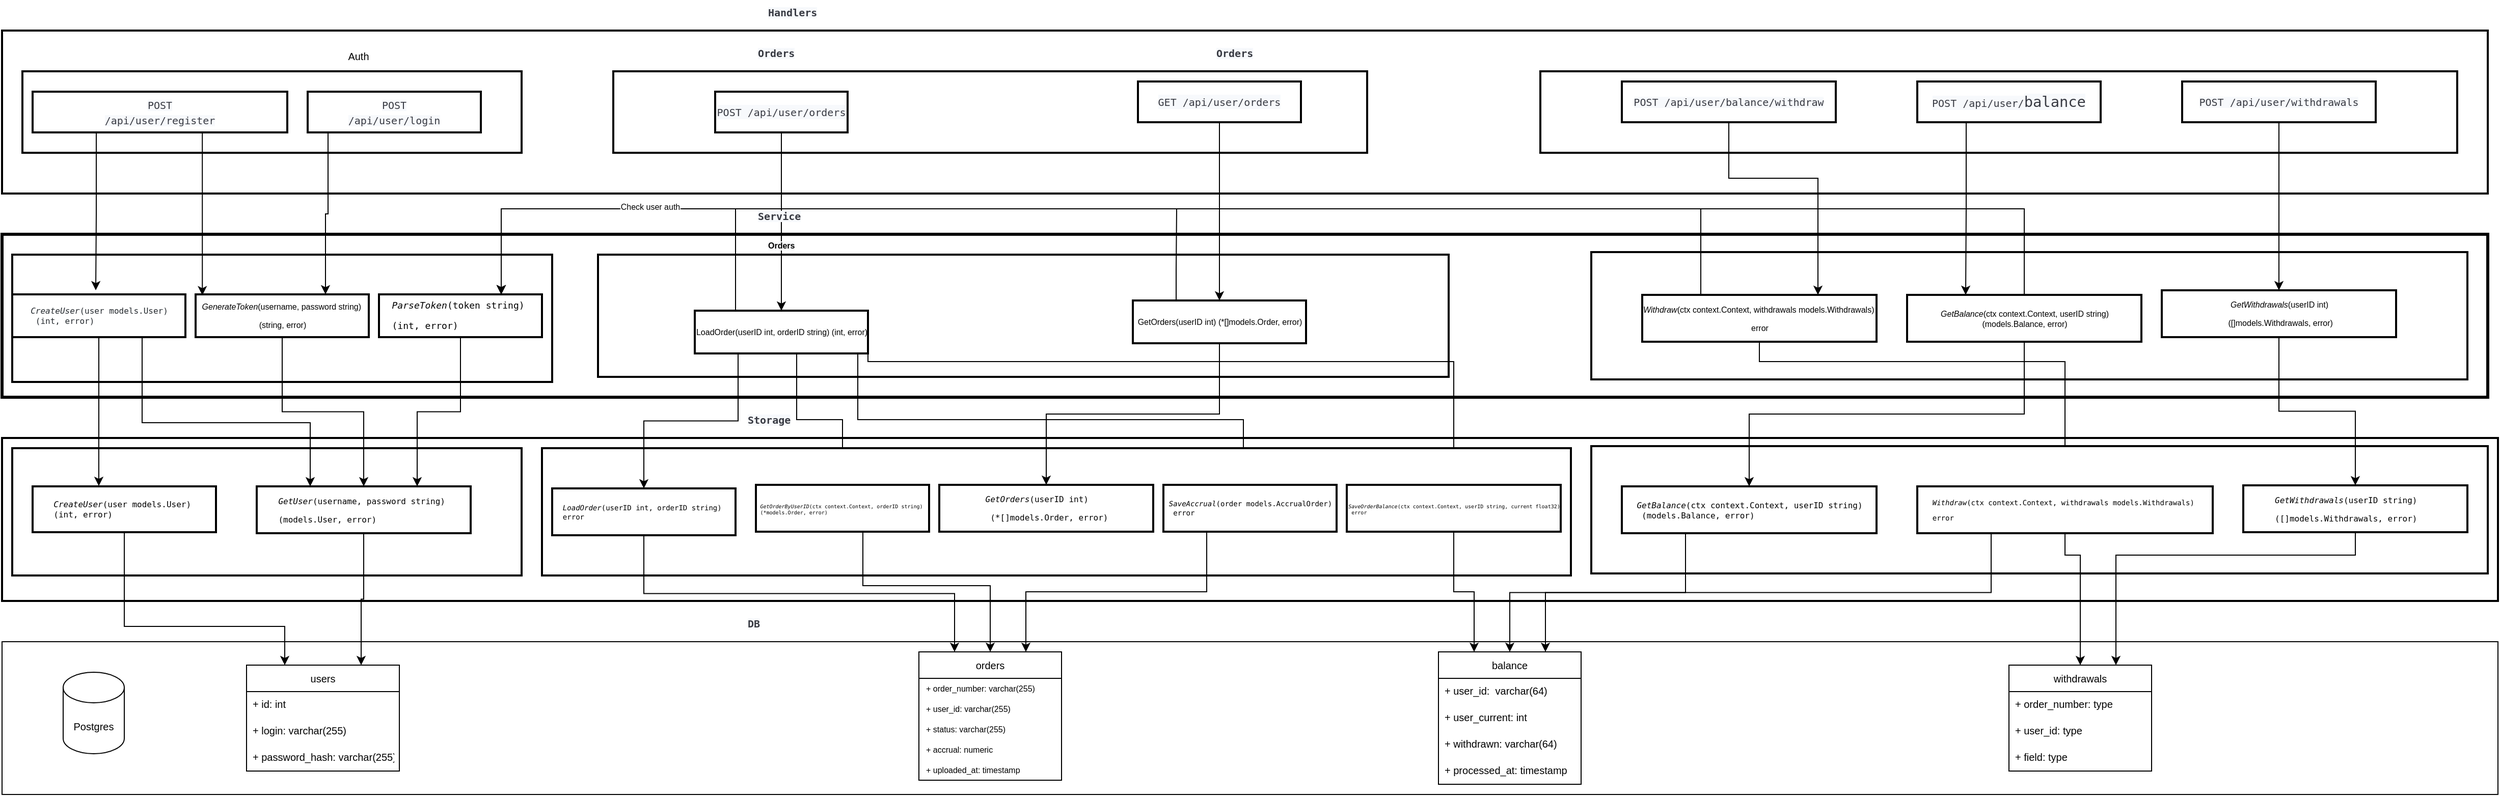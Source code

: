 <mxfile version="20.6.0" type="github">
  <diagram name="Page-1" id="13e1069c-82ec-6db2-03f1-153e76fe0fe0">
    <mxGraphModel dx="2036" dy="1380" grid="1" gridSize="10" guides="1" tooltips="1" connect="1" arrows="1" fold="1" page="1" pageScale="1" pageWidth="1100" pageHeight="850" background="none" math="0" shadow="0">
      <root>
        <mxCell id="0" />
        <mxCell id="1" parent="0" />
        <mxCell id="g6Ocv6iZZMRtAQvDN1AL-19" value="" style="rounded=0;whiteSpace=wrap;html=1;fontSize=10;strokeWidth=3;" vertex="1" parent="1">
          <mxGeometry x="40" y="265" width="2440" height="160" as="geometry" />
        </mxCell>
        <mxCell id="g6Ocv6iZZMRtAQvDN1AL-81" value="" style="rounded=0;whiteSpace=wrap;html=1;fontSize=10;strokeWidth=2;" vertex="1" parent="1">
          <mxGeometry x="1600" y="282.5" width="860" height="125" as="geometry" />
        </mxCell>
        <mxCell id="g6Ocv6iZZMRtAQvDN1AL-79" value="" style="html=1;strokeWidth=2;fontSize=8;" vertex="1" parent="1">
          <mxGeometry x="50" y="285" width="530" height="125" as="geometry" />
        </mxCell>
        <mxCell id="g6Ocv6iZZMRtAQvDN1AL-57" value="" style="html=1;strokeWidth=2;fontSize=8;" vertex="1" parent="1">
          <mxGeometry x="625" y="285" width="835" height="120" as="geometry" />
        </mxCell>
        <mxCell id="g6Ocv6iZZMRtAQvDN1AL-17" value="" style="rounded=0;whiteSpace=wrap;html=1;fontSize=10;strokeWidth=2;" vertex="1" parent="1">
          <mxGeometry x="40" y="65" width="2440" height="160" as="geometry" />
        </mxCell>
        <mxCell id="g6Ocv6iZZMRtAQvDN1AL-6" value="" style="rounded=0;whiteSpace=wrap;html=1;fontSize=10;strokeWidth=2;" vertex="1" parent="1">
          <mxGeometry x="640" y="105" width="740" height="80" as="geometry" />
        </mxCell>
        <mxCell id="g6Ocv6iZZMRtAQvDN1AL-4" value="" style="rounded=0;whiteSpace=wrap;html=1;fontSize=10;strokeWidth=2;" vertex="1" parent="1">
          <mxGeometry x="60" y="105" width="490" height="80" as="geometry" />
        </mxCell>
        <mxCell id="g6Ocv6iZZMRtAQvDN1AL-72" style="edgeStyle=orthogonalEdgeStyle;rounded=0;orthogonalLoop=1;jettySize=auto;html=1;exitX=0.25;exitY=1;exitDx=0;exitDy=0;fontFamily=Helvetica;fontSize=9;fontColor=#000000;" edge="1" parent="1" source="g6Ocv6iZZMRtAQvDN1AL-1">
          <mxGeometry relative="1" as="geometry">
            <mxPoint x="132" y="320" as="targetPoint" />
            <Array as="points">
              <mxPoint x="132" y="245" />
              <mxPoint x="132" y="324" />
            </Array>
          </mxGeometry>
        </mxCell>
        <mxCell id="g6Ocv6iZZMRtAQvDN1AL-96" style="edgeStyle=orthogonalEdgeStyle;rounded=0;orthogonalLoop=1;jettySize=auto;html=1;exitX=0.75;exitY=1;exitDx=0;exitDy=0;entryX=0.039;entryY=0.022;entryDx=0;entryDy=0;fontFamily=Helvetica;fontSize=8;fontColor=#000000;entryPerimeter=0;" edge="1" parent="1" source="g6Ocv6iZZMRtAQvDN1AL-1" target="g6Ocv6iZZMRtAQvDN1AL-66">
          <mxGeometry relative="1" as="geometry">
            <Array as="points">
              <mxPoint x="237" y="165" />
            </Array>
          </mxGeometry>
        </mxCell>
        <mxCell id="g6Ocv6iZZMRtAQvDN1AL-1" value="&lt;span style=&quot;caret-color: rgb(56, 58, 66); color: rgb(56, 58, 66); font-family: Menlo, &amp;quot;Ubuntu Mono&amp;quot;, consolas, source-code-pro, monospace; background-color: rgb(247, 249, 252); font-size: 10px;&quot;&gt;POST &lt;br&gt;/api/user/register&lt;/span&gt;" style="rounded=0;whiteSpace=wrap;html=1;strokeWidth=2;" vertex="1" parent="1">
          <mxGeometry x="70" y="125" width="250" height="40" as="geometry" />
        </mxCell>
        <mxCell id="g6Ocv6iZZMRtAQvDN1AL-98" style="edgeStyle=orthogonalEdgeStyle;rounded=0;orthogonalLoop=1;jettySize=auto;html=1;exitX=0.25;exitY=1;exitDx=0;exitDy=0;entryX=0.75;entryY=0;entryDx=0;entryDy=0;fontFamily=Helvetica;fontSize=8;fontColor=#000000;" edge="1" parent="1" source="g6Ocv6iZZMRtAQvDN1AL-2" target="g6Ocv6iZZMRtAQvDN1AL-66">
          <mxGeometry relative="1" as="geometry">
            <Array as="points">
              <mxPoint x="360" y="165" />
              <mxPoint x="360" y="245" />
              <mxPoint x="358" y="245" />
            </Array>
          </mxGeometry>
        </mxCell>
        <mxCell id="g6Ocv6iZZMRtAQvDN1AL-2" value="&lt;span style=&quot;caret-color: rgb(56, 58, 66); color: rgb(56, 58, 66); font-family: Menlo, &amp;quot;Ubuntu Mono&amp;quot;, consolas, source-code-pro, monospace; background-color: rgb(247, 249, 252); font-size: 10px;&quot;&gt;POST &lt;br&gt;/api/user/login&lt;/span&gt;" style="rounded=0;whiteSpace=wrap;html=1;strokeWidth=2;" vertex="1" parent="1">
          <mxGeometry x="340" y="125" width="170" height="40" as="geometry" />
        </mxCell>
        <mxCell id="g6Ocv6iZZMRtAQvDN1AL-62" style="edgeStyle=orthogonalEdgeStyle;rounded=0;orthogonalLoop=1;jettySize=auto;html=1;exitX=0.5;exitY=1;exitDx=0;exitDy=0;entryX=0.5;entryY=0;entryDx=0;entryDy=0;fontSize=8;" edge="1" parent="1" source="g6Ocv6iZZMRtAQvDN1AL-3" target="g6Ocv6iZZMRtAQvDN1AL-60">
          <mxGeometry relative="1" as="geometry" />
        </mxCell>
        <mxCell id="g6Ocv6iZZMRtAQvDN1AL-3" value="&lt;span style=&quot;caret-color: rgb(56, 58, 66); color: rgb(56, 58, 66); font-family: Menlo, &amp;quot;Ubuntu Mono&amp;quot;, consolas, source-code-pro, monospace; background-color: rgb(247, 249, 252);&quot;&gt;&lt;font style=&quot;font-size: 10px;&quot;&gt;POST /api/user/orders&lt;/font&gt;&lt;/span&gt;" style="rounded=0;whiteSpace=wrap;html=1;strokeWidth=2;" vertex="1" parent="1">
          <mxGeometry x="740" y="125" width="130" height="40" as="geometry" />
        </mxCell>
        <mxCell id="g6Ocv6iZZMRtAQvDN1AL-5" value="Auth" style="text;html=1;strokeColor=none;fillColor=none;align=center;verticalAlign=middle;whiteSpace=wrap;rounded=0;fontSize=10;" vertex="1" parent="1">
          <mxGeometry x="360" y="75" width="60" height="30" as="geometry" />
        </mxCell>
        <mxCell id="g6Ocv6iZZMRtAQvDN1AL-63" style="edgeStyle=orthogonalEdgeStyle;rounded=0;orthogonalLoop=1;jettySize=auto;html=1;exitX=0.5;exitY=1;exitDx=0;exitDy=0;fontSize=8;" edge="1" parent="1" source="g6Ocv6iZZMRtAQvDN1AL-7" target="g6Ocv6iZZMRtAQvDN1AL-61">
          <mxGeometry relative="1" as="geometry" />
        </mxCell>
        <mxCell id="g6Ocv6iZZMRtAQvDN1AL-7" value="&lt;span style=&quot;caret-color: rgb(56, 58, 66); color: rgb(56, 58, 66); font-family: Menlo, &amp;quot;Ubuntu Mono&amp;quot;, consolas, source-code-pro, monospace; background-color: rgb(247, 249, 252);&quot;&gt;&lt;font style=&quot;font-size: 10px;&quot;&gt;GET /api/user/orders&lt;/font&gt;&lt;/span&gt;" style="rounded=0;whiteSpace=wrap;html=1;strokeWidth=2;" vertex="1" parent="1">
          <mxGeometry x="1155" y="115" width="160" height="40" as="geometry" />
        </mxCell>
        <mxCell id="g6Ocv6iZZMRtAQvDN1AL-10" value="" style="rounded=0;whiteSpace=wrap;html=1;fontSize=10;strokeWidth=2;" vertex="1" parent="1">
          <mxGeometry x="1550" y="105" width="900" height="80" as="geometry" />
        </mxCell>
        <mxCell id="g6Ocv6iZZMRtAQvDN1AL-162" style="edgeStyle=orthogonalEdgeStyle;rounded=0;orthogonalLoop=1;jettySize=auto;html=1;exitX=0.25;exitY=1;exitDx=0;exitDy=0;entryX=0.25;entryY=0;entryDx=0;entryDy=0;fontFamily=Helvetica;fontSize=7;fontColor=#000000;" edge="1" parent="1" source="g6Ocv6iZZMRtAQvDN1AL-11" target="g6Ocv6iZZMRtAQvDN1AL-90">
          <mxGeometry relative="1" as="geometry">
            <Array as="points">
              <mxPoint x="1968" y="155" />
              <mxPoint x="1968" y="240" />
            </Array>
          </mxGeometry>
        </mxCell>
        <mxCell id="g6Ocv6iZZMRtAQvDN1AL-11" value="&lt;span style=&quot;caret-color: rgb(56, 58, 66); color: rgb(56, 58, 66); font-family: Menlo, &amp;quot;Ubuntu Mono&amp;quot;, consolas, source-code-pro, monospace; background-color: rgb(247, 249, 252);&quot;&gt;&lt;font style=&quot;font-size: 10px;&quot;&gt;POST /api/user/&lt;/font&gt;&lt;/span&gt;&lt;span style=&quot;caret-color: rgb(56, 58, 66); color: rgb(56, 58, 66); font-family: Menlo, &amp;quot;Ubuntu Mono&amp;quot;, consolas, source-code-pro, monospace; font-size: 14.4px; background-color: rgb(247, 249, 252);&quot;&gt;balance&lt;/span&gt;" style="rounded=0;whiteSpace=wrap;html=1;strokeWidth=2;" vertex="1" parent="1">
          <mxGeometry x="1920" y="115" width="180" height="40" as="geometry" />
        </mxCell>
        <mxCell id="g6Ocv6iZZMRtAQvDN1AL-161" style="edgeStyle=orthogonalEdgeStyle;rounded=0;orthogonalLoop=1;jettySize=auto;html=1;exitX=0.5;exitY=1;exitDx=0;exitDy=0;entryX=0.75;entryY=0;entryDx=0;entryDy=0;fontFamily=Helvetica;fontSize=7;fontColor=#000000;" edge="1" parent="1" source="g6Ocv6iZZMRtAQvDN1AL-12" target="g6Ocv6iZZMRtAQvDN1AL-82">
          <mxGeometry relative="1" as="geometry">
            <Array as="points">
              <mxPoint x="1735" y="210" />
              <mxPoint x="1822" y="210" />
            </Array>
          </mxGeometry>
        </mxCell>
        <mxCell id="g6Ocv6iZZMRtAQvDN1AL-12" value="&lt;font style=&quot;font-size: 10px;&quot;&gt;&lt;span style=&quot;caret-color: rgb(56, 58, 66); color: rgb(56, 58, 66); font-family: Menlo, &amp;quot;Ubuntu Mono&amp;quot;, consolas, source-code-pro, monospace; background-color: rgb(247, 249, 252);&quot;&gt;&lt;font style=&quot;font-size: 10px;&quot;&gt;POST /api/user/&lt;/font&gt;&lt;/span&gt;&lt;span style=&quot;caret-color: rgb(56, 58, 66); color: rgb(56, 58, 66); font-family: Menlo, &amp;quot;Ubuntu Mono&amp;quot;, consolas, source-code-pro, monospace; background-color: rgb(247, 249, 252);&quot;&gt;balance/&lt;/span&gt;&lt;span style=&quot;caret-color: rgb(56, 58, 66); color: rgb(56, 58, 66); font-family: Menlo, &amp;quot;Ubuntu Mono&amp;quot;, consolas, source-code-pro, monospace; background-color: rgb(247, 249, 252);&quot;&gt;withdraw&lt;/span&gt;&lt;/font&gt;" style="rounded=0;whiteSpace=wrap;html=1;strokeWidth=2;" vertex="1" parent="1">
          <mxGeometry x="1630" y="115" width="210" height="40" as="geometry" />
        </mxCell>
        <mxCell id="g6Ocv6iZZMRtAQvDN1AL-158" style="edgeStyle=orthogonalEdgeStyle;rounded=0;orthogonalLoop=1;jettySize=auto;html=1;exitX=0.5;exitY=1;exitDx=0;exitDy=0;entryX=0.5;entryY=0;entryDx=0;entryDy=0;fontFamily=Helvetica;fontSize=7;fontColor=#000000;" edge="1" parent="1" source="g6Ocv6iZZMRtAQvDN1AL-13" target="g6Ocv6iZZMRtAQvDN1AL-93">
          <mxGeometry relative="1" as="geometry" />
        </mxCell>
        <mxCell id="g6Ocv6iZZMRtAQvDN1AL-13" value="&lt;font style=&quot;font-size: 10px;&quot;&gt;&lt;span style=&quot;caret-color: rgb(56, 58, 66); color: rgb(56, 58, 66); font-family: Menlo, &amp;quot;Ubuntu Mono&amp;quot;, consolas, source-code-pro, monospace; background-color: rgb(247, 249, 252);&quot;&gt;&lt;font style=&quot;font-size: 10px;&quot;&gt;POST /api/user/&lt;/font&gt;&lt;/span&gt;&lt;span style=&quot;caret-color: rgb(56, 58, 66); color: rgb(56, 58, 66); font-family: Menlo, &amp;quot;Ubuntu Mono&amp;quot;, consolas, source-code-pro, monospace; background-color: rgb(247, 249, 252);&quot;&gt;withdrawals&lt;/span&gt;&lt;/font&gt;" style="rounded=0;whiteSpace=wrap;html=1;strokeWidth=2;" vertex="1" parent="1">
          <mxGeometry x="2180" y="115" width="190" height="40" as="geometry" />
        </mxCell>
        <mxCell id="g6Ocv6iZZMRtAQvDN1AL-15" value="&lt;span style=&quot;caret-color: rgb(56, 58, 66); color: rgb(56, 58, 66); font-family: Menlo, &amp;quot;Ubuntu Mono&amp;quot;, consolas, source-code-pro, monospace; font-size: 10px; font-style: normal; font-variant-caps: normal; letter-spacing: normal; text-align: center; text-indent: 0px; text-transform: none; word-spacing: 0px; -webkit-text-stroke-width: 0px; background-color: rgb(247, 249, 252); text-decoration: none; float: none; display: inline !important;&quot;&gt;&lt;b&gt;Orders&lt;/b&gt;&lt;/span&gt;" style="text;whiteSpace=wrap;html=1;fontSize=10;" vertex="1" parent="1">
          <mxGeometry x="780" y="75" width="70" height="40" as="geometry" />
        </mxCell>
        <mxCell id="g6Ocv6iZZMRtAQvDN1AL-16" value="&lt;span style=&quot;caret-color: rgb(56, 58, 66); color: rgb(56, 58, 66); font-family: Menlo, &amp;quot;Ubuntu Mono&amp;quot;, consolas, source-code-pro, monospace; font-size: 10px; font-style: normal; font-variant-caps: normal; letter-spacing: normal; text-align: center; text-indent: 0px; text-transform: none; word-spacing: 0px; -webkit-text-stroke-width: 0px; background-color: rgb(247, 249, 252); text-decoration: none; float: none; display: inline !important;&quot;&gt;&lt;b&gt;Orders&lt;/b&gt;&lt;/span&gt;" style="text;whiteSpace=wrap;html=1;fontSize=10;" vertex="1" parent="1">
          <mxGeometry x="1230" y="75" width="70" height="40" as="geometry" />
        </mxCell>
        <mxCell id="g6Ocv6iZZMRtAQvDN1AL-18" value="&lt;b style=&quot;caret-color: rgb(56, 58, 66); color: rgb(56, 58, 66); font-family: Menlo, &amp;quot;Ubuntu Mono&amp;quot;, consolas, source-code-pro, monospace; font-size: 10px; font-style: normal; font-variant-caps: normal; letter-spacing: normal; text-align: center; text-indent: 0px; text-transform: none; word-spacing: 0px; -webkit-text-stroke-width: 0px; background-color: rgb(247, 249, 252); text-decoration: none;&quot;&gt;Handlers&lt;br&gt;&lt;br&gt;&lt;/b&gt;" style="text;whiteSpace=wrap;html=1;fontSize=10;" vertex="1" parent="1">
          <mxGeometry x="790" y="35" width="70" height="40" as="geometry" />
        </mxCell>
        <mxCell id="g6Ocv6iZZMRtAQvDN1AL-21" value="" style="rounded=0;whiteSpace=wrap;html=1;fontSize=10;strokeWidth=2;" vertex="1" parent="1">
          <mxGeometry x="40" y="465" width="2450" height="160" as="geometry" />
        </mxCell>
        <mxCell id="g6Ocv6iZZMRtAQvDN1AL-22" value="" style="rounded=0;whiteSpace=wrap;html=1;fontSize=10;" vertex="1" parent="1">
          <mxGeometry x="40" y="665" width="2450" height="150" as="geometry" />
        </mxCell>
        <mxCell id="g6Ocv6iZZMRtAQvDN1AL-25" value="&lt;b style=&quot;caret-color: rgb(56, 58, 66); color: rgb(56, 58, 66); font-family: Menlo, &amp;quot;Ubuntu Mono&amp;quot;, consolas, source-code-pro, monospace; font-size: 10px; font-style: normal; font-variant-caps: normal; letter-spacing: normal; text-align: center; text-indent: 0px; text-transform: none; word-spacing: 0px; -webkit-text-stroke-width: 0px; background-color: rgb(247, 249, 252); text-decoration: none;&quot;&gt;Service&lt;br&gt;&lt;/b&gt;" style="text;whiteSpace=wrap;html=1;fontSize=10;" vertex="1" parent="1">
          <mxGeometry x="780" y="235" width="70" height="40" as="geometry" />
        </mxCell>
        <mxCell id="g6Ocv6iZZMRtAQvDN1AL-26" value="&lt;b style=&quot;caret-color: rgb(56, 58, 66); color: rgb(56, 58, 66); font-family: Menlo, &amp;quot;Ubuntu Mono&amp;quot;, consolas, source-code-pro, monospace; text-align: center; background-color: rgb(247, 249, 252);&quot;&gt;Storage&lt;/b&gt;&lt;b style=&quot;caret-color: rgb(56, 58, 66); color: rgb(56, 58, 66); font-family: Menlo, &amp;quot;Ubuntu Mono&amp;quot;, consolas, source-code-pro, monospace; font-size: 10px; font-style: normal; font-variant-caps: normal; letter-spacing: normal; text-align: center; text-indent: 0px; text-transform: none; word-spacing: 0px; -webkit-text-stroke-width: 0px; background-color: rgb(247, 249, 252); text-decoration: none;&quot;&gt;&lt;br&gt;&lt;/b&gt;" style="text;whiteSpace=wrap;html=1;fontSize=10;" vertex="1" parent="1">
          <mxGeometry x="770" y="435" width="70" height="40" as="geometry" />
        </mxCell>
        <mxCell id="g6Ocv6iZZMRtAQvDN1AL-27" value="&lt;b style=&quot;caret-color: rgb(56, 58, 66); color: rgb(56, 58, 66); font-family: Menlo, &amp;quot;Ubuntu Mono&amp;quot;, consolas, source-code-pro, monospace; text-align: center; background-color: rgb(247, 249, 252);&quot;&gt;DB&lt;br&gt;&lt;/b&gt;&lt;b style=&quot;caret-color: rgb(56, 58, 66); color: rgb(56, 58, 66); font-family: Menlo, &amp;quot;Ubuntu Mono&amp;quot;, consolas, source-code-pro, monospace; font-size: 10px; font-style: normal; font-variant-caps: normal; letter-spacing: normal; text-align: center; text-indent: 0px; text-transform: none; word-spacing: 0px; -webkit-text-stroke-width: 0px; background-color: rgb(247, 249, 252); text-decoration: none;&quot;&gt;&lt;br&gt;&lt;/b&gt;" style="text;whiteSpace=wrap;html=1;fontSize=10;" vertex="1" parent="1">
          <mxGeometry x="770" y="635" width="70" height="40" as="geometry" />
        </mxCell>
        <mxCell id="g6Ocv6iZZMRtAQvDN1AL-29" value="Postgres" style="shape=cylinder3;whiteSpace=wrap;html=1;boundedLbl=1;backgroundOutline=1;size=15;fontSize=10;" vertex="1" parent="1">
          <mxGeometry x="100" y="695" width="60" height="80" as="geometry" />
        </mxCell>
        <mxCell id="g6Ocv6iZZMRtAQvDN1AL-30" value="balance" style="swimlane;fontStyle=0;childLayout=stackLayout;horizontal=1;startSize=26;fillColor=none;horizontalStack=0;resizeParent=1;resizeParentMax=0;resizeLast=0;collapsible=1;marginBottom=0;fontSize=10;" vertex="1" parent="1">
          <mxGeometry x="1450" y="675" width="140" height="130" as="geometry" />
        </mxCell>
        <mxCell id="g6Ocv6iZZMRtAQvDN1AL-31" value="+ user_id:  varchar(64)" style="text;strokeColor=none;fillColor=none;align=left;verticalAlign=top;spacingLeft=4;spacingRight=4;overflow=hidden;rotatable=0;points=[[0,0.5],[1,0.5]];portConstraint=eastwest;fontSize=10;" vertex="1" parent="g6Ocv6iZZMRtAQvDN1AL-30">
          <mxGeometry y="26" width="140" height="26" as="geometry" />
        </mxCell>
        <mxCell id="g6Ocv6iZZMRtAQvDN1AL-32" value="+ user_current: int" style="text;strokeColor=none;fillColor=none;align=left;verticalAlign=top;spacingLeft=4;spacingRight=4;overflow=hidden;rotatable=0;points=[[0,0.5],[1,0.5]];portConstraint=eastwest;fontSize=10;" vertex="1" parent="g6Ocv6iZZMRtAQvDN1AL-30">
          <mxGeometry y="52" width="140" height="26" as="geometry" />
        </mxCell>
        <mxCell id="g6Ocv6iZZMRtAQvDN1AL-33" value="+ withdrawn: varchar(64)" style="text;strokeColor=none;fillColor=none;align=left;verticalAlign=top;spacingLeft=4;spacingRight=4;overflow=hidden;rotatable=0;points=[[0,0.5],[1,0.5]];portConstraint=eastwest;fontSize=10;" vertex="1" parent="g6Ocv6iZZMRtAQvDN1AL-30">
          <mxGeometry y="78" width="140" height="26" as="geometry" />
        </mxCell>
        <mxCell id="g6Ocv6iZZMRtAQvDN1AL-50" value="+ processed_at: timestamp" style="text;strokeColor=none;fillColor=none;align=left;verticalAlign=top;spacingLeft=4;spacingRight=4;overflow=hidden;rotatable=0;points=[[0,0.5],[1,0.5]];portConstraint=eastwest;fontSize=10;" vertex="1" parent="g6Ocv6iZZMRtAQvDN1AL-30">
          <mxGeometry y="104" width="140" height="26" as="geometry" />
        </mxCell>
        <mxCell id="g6Ocv6iZZMRtAQvDN1AL-34" value="orders" style="swimlane;fontStyle=0;childLayout=stackLayout;horizontal=1;startSize=26;fillColor=none;horizontalStack=0;resizeParent=1;resizeParentMax=0;resizeLast=0;collapsible=1;marginBottom=0;fontSize=10;verticalAlign=middle;" vertex="1" parent="1">
          <mxGeometry x="940" y="675" width="140" height="126" as="geometry">
            <mxRectangle x="640" y="687" width="70" height="30" as="alternateBounds" />
          </mxGeometry>
        </mxCell>
        <mxCell id="g6Ocv6iZZMRtAQvDN1AL-35" value="+ order_number: varchar(255)" style="text;strokeColor=none;fillColor=none;align=left;verticalAlign=middle;spacingLeft=4;spacingRight=4;overflow=hidden;rotatable=0;points=[[0,0.5],[1,0.5]];portConstraint=eastwest;fontSize=8;strokeWidth=1;spacing=3;" vertex="1" parent="g6Ocv6iZZMRtAQvDN1AL-34">
          <mxGeometry y="26" width="140" height="20" as="geometry" />
        </mxCell>
        <mxCell id="g6Ocv6iZZMRtAQvDN1AL-36" value="+ user_id: varchar(255)" style="text;strokeColor=none;fillColor=none;align=left;verticalAlign=middle;spacingLeft=4;spacingRight=4;overflow=hidden;rotatable=0;points=[[0,0.5],[1,0.5]];portConstraint=eastwest;fontSize=8;spacing=3;" vertex="1" parent="g6Ocv6iZZMRtAQvDN1AL-34">
          <mxGeometry y="46" width="140" height="20" as="geometry" />
        </mxCell>
        <mxCell id="g6Ocv6iZZMRtAQvDN1AL-37" value="+ status: varchar(255)" style="text;strokeColor=none;fillColor=none;align=left;verticalAlign=middle;spacingLeft=4;spacingRight=4;overflow=hidden;rotatable=0;points=[[0,0.5],[1,0.5]];portConstraint=eastwest;fontSize=8;spacing=3;" vertex="1" parent="g6Ocv6iZZMRtAQvDN1AL-34">
          <mxGeometry y="66" width="140" height="20" as="geometry" />
        </mxCell>
        <mxCell id="g6Ocv6iZZMRtAQvDN1AL-48" value="+ accrual: numeric" style="text;strokeColor=none;fillColor=none;align=left;verticalAlign=middle;spacingLeft=4;spacingRight=4;overflow=hidden;rotatable=0;points=[[0,0.5],[1,0.5]];portConstraint=eastwest;fontSize=8;spacing=3;" vertex="1" parent="g6Ocv6iZZMRtAQvDN1AL-34">
          <mxGeometry y="86" width="140" height="20" as="geometry" />
        </mxCell>
        <mxCell id="g6Ocv6iZZMRtAQvDN1AL-49" value="+ uploaded_at: timestamp" style="text;strokeColor=none;fillColor=none;align=left;verticalAlign=middle;spacingLeft=4;spacingRight=4;overflow=hidden;rotatable=0;points=[[0,0.5],[1,0.5]];portConstraint=eastwest;fontSize=8;spacing=3;" vertex="1" parent="g6Ocv6iZZMRtAQvDN1AL-34">
          <mxGeometry y="106" width="140" height="20" as="geometry" />
        </mxCell>
        <mxCell id="g6Ocv6iZZMRtAQvDN1AL-38" value="users" style="swimlane;fontStyle=0;childLayout=stackLayout;horizontal=1;startSize=26;fillColor=none;horizontalStack=0;resizeParent=1;resizeParentMax=0;resizeLast=0;collapsible=1;marginBottom=0;fontSize=10;" vertex="1" parent="1">
          <mxGeometry x="280" y="688" width="150" height="104" as="geometry" />
        </mxCell>
        <mxCell id="g6Ocv6iZZMRtAQvDN1AL-39" value="+ id: int" style="text;strokeColor=none;fillColor=none;align=left;verticalAlign=top;spacingLeft=4;spacingRight=4;overflow=hidden;rotatable=0;points=[[0,0.5],[1,0.5]];portConstraint=eastwest;fontSize=10;" vertex="1" parent="g6Ocv6iZZMRtAQvDN1AL-38">
          <mxGeometry y="26" width="150" height="26" as="geometry" />
        </mxCell>
        <mxCell id="g6Ocv6iZZMRtAQvDN1AL-40" value="+ login: varchar(255)" style="text;strokeColor=none;fillColor=none;align=left;verticalAlign=top;spacingLeft=4;spacingRight=4;overflow=hidden;rotatable=0;points=[[0,0.5],[1,0.5]];portConstraint=eastwest;fontSize=10;" vertex="1" parent="g6Ocv6iZZMRtAQvDN1AL-38">
          <mxGeometry y="52" width="150" height="26" as="geometry" />
        </mxCell>
        <mxCell id="g6Ocv6iZZMRtAQvDN1AL-41" value="+ password_hash: varchar(255)" style="text;strokeColor=none;fillColor=none;align=left;verticalAlign=top;spacingLeft=4;spacingRight=4;overflow=hidden;rotatable=0;points=[[0,0.5],[1,0.5]];portConstraint=eastwest;fontSize=10;" vertex="1" parent="g6Ocv6iZZMRtAQvDN1AL-38">
          <mxGeometry y="78" width="150" height="26" as="geometry" />
        </mxCell>
        <mxCell id="g6Ocv6iZZMRtAQvDN1AL-42" value="withdrawals" style="swimlane;fontStyle=0;childLayout=stackLayout;horizontal=1;startSize=26;fillColor=none;horizontalStack=0;resizeParent=1;resizeParentMax=0;resizeLast=0;collapsible=1;marginBottom=0;fontSize=10;" vertex="1" parent="1">
          <mxGeometry x="2010" y="688" width="140" height="104" as="geometry" />
        </mxCell>
        <mxCell id="g6Ocv6iZZMRtAQvDN1AL-43" value="+ order_number: type" style="text;strokeColor=none;fillColor=none;align=left;verticalAlign=top;spacingLeft=4;spacingRight=4;overflow=hidden;rotatable=0;points=[[0,0.5],[1,0.5]];portConstraint=eastwest;fontSize=10;" vertex="1" parent="g6Ocv6iZZMRtAQvDN1AL-42">
          <mxGeometry y="26" width="140" height="26" as="geometry" />
        </mxCell>
        <mxCell id="g6Ocv6iZZMRtAQvDN1AL-44" value="+ user_id: type" style="text;strokeColor=none;fillColor=none;align=left;verticalAlign=top;spacingLeft=4;spacingRight=4;overflow=hidden;rotatable=0;points=[[0,0.5],[1,0.5]];portConstraint=eastwest;fontSize=10;" vertex="1" parent="g6Ocv6iZZMRtAQvDN1AL-42">
          <mxGeometry y="52" width="140" height="26" as="geometry" />
        </mxCell>
        <mxCell id="g6Ocv6iZZMRtAQvDN1AL-45" value="+ field: type&#xa;" style="text;strokeColor=none;fillColor=none;align=left;verticalAlign=top;spacingLeft=4;spacingRight=4;overflow=hidden;rotatable=0;points=[[0,0.5],[1,0.5]];portConstraint=eastwest;fontSize=10;" vertex="1" parent="g6Ocv6iZZMRtAQvDN1AL-42">
          <mxGeometry y="78" width="140" height="26" as="geometry" />
        </mxCell>
        <mxCell id="g6Ocv6iZZMRtAQvDN1AL-58" value="&lt;span style=&quot;caret-color: rgb(0, 0, 0); color: rgb(0, 0, 0); font-family: Helvetica; font-size: 8px; font-style: normal; font-variant-caps: normal; font-weight: 700; letter-spacing: normal; text-align: center; text-indent: 0px; text-transform: none; word-spacing: 0px; -webkit-text-stroke-width: 0px; background-color: rgb(248, 249, 250); text-decoration: none; float: none; display: inline !important;&quot;&gt;Orders&lt;/span&gt;" style="text;whiteSpace=wrap;html=1;fontSize=8;" vertex="1" parent="1">
          <mxGeometry x="790" y="265" width="60" height="30" as="geometry" />
        </mxCell>
        <mxCell id="g6Ocv6iZZMRtAQvDN1AL-111" style="edgeStyle=orthogonalEdgeStyle;rounded=0;orthogonalLoop=1;jettySize=auto;html=1;exitX=0.25;exitY=0;exitDx=0;exitDy=0;entryX=0.75;entryY=0;entryDx=0;entryDy=0;fontFamily=Helvetica;fontSize=8;fontColor=#000000;" edge="1" parent="1" source="g6Ocv6iZZMRtAQvDN1AL-60" target="g6Ocv6iZZMRtAQvDN1AL-67">
          <mxGeometry relative="1" as="geometry">
            <Array as="points">
              <mxPoint x="760" y="340" />
              <mxPoint x="760" y="240" />
              <mxPoint x="530" y="240" />
            </Array>
          </mxGeometry>
        </mxCell>
        <mxCell id="g6Ocv6iZZMRtAQvDN1AL-155" style="edgeStyle=orthogonalEdgeStyle;rounded=0;orthogonalLoop=1;jettySize=auto;html=1;exitX=0.5;exitY=1;exitDx=0;exitDy=0;fontFamily=Helvetica;fontSize=7;fontColor=#000000;" edge="1" parent="1" source="g6Ocv6iZZMRtAQvDN1AL-60" target="g6Ocv6iZZMRtAQvDN1AL-127">
          <mxGeometry relative="1" as="geometry">
            <Array as="points">
              <mxPoint x="820" y="382" />
              <mxPoint x="820" y="447" />
              <mxPoint x="865" y="447" />
            </Array>
          </mxGeometry>
        </mxCell>
        <mxCell id="g6Ocv6iZZMRtAQvDN1AL-156" style="edgeStyle=orthogonalEdgeStyle;rounded=0;orthogonalLoop=1;jettySize=auto;html=1;exitX=0.75;exitY=1;exitDx=0;exitDy=0;entryX=0.462;entryY=0.033;entryDx=0;entryDy=0;entryPerimeter=0;fontFamily=Helvetica;fontSize=7;fontColor=#000000;" edge="1" parent="1" source="g6Ocv6iZZMRtAQvDN1AL-60" target="g6Ocv6iZZMRtAQvDN1AL-126">
          <mxGeometry relative="1" as="geometry">
            <Array as="points">
              <mxPoint x="880" y="382" />
              <mxPoint x="880" y="447" />
              <mxPoint x="1258" y="447" />
            </Array>
          </mxGeometry>
        </mxCell>
        <mxCell id="g6Ocv6iZZMRtAQvDN1AL-157" style="edgeStyle=orthogonalEdgeStyle;rounded=0;orthogonalLoop=1;jettySize=auto;html=1;exitX=1;exitY=0.5;exitDx=0;exitDy=0;fontFamily=Helvetica;fontSize=7;fontColor=#000000;" edge="1" parent="1" source="g6Ocv6iZZMRtAQvDN1AL-60" target="g6Ocv6iZZMRtAQvDN1AL-129">
          <mxGeometry relative="1" as="geometry">
            <Array as="points">
              <mxPoint x="890" y="390" />
              <mxPoint x="1465" y="390" />
            </Array>
          </mxGeometry>
        </mxCell>
        <mxCell id="g6Ocv6iZZMRtAQvDN1AL-60" value="&lt;span style=&quot;text-align: left;&quot;&gt;LoadOrder(userID int, orderID string) (int, error)&lt;/span&gt;" style="html=1;strokeWidth=2;fontSize=8;" vertex="1" parent="1">
          <mxGeometry x="720" y="340" width="170" height="42" as="geometry" />
        </mxCell>
        <mxCell id="g6Ocv6iZZMRtAQvDN1AL-74" style="edgeStyle=orthogonalEdgeStyle;rounded=0;orthogonalLoop=1;jettySize=auto;html=1;exitX=0.25;exitY=0;exitDx=0;exitDy=0;entryX=0.75;entryY=0;entryDx=0;entryDy=0;fontFamily=Helvetica;fontSize=9;fontColor=#000000;" edge="1" parent="1" source="g6Ocv6iZZMRtAQvDN1AL-61" target="g6Ocv6iZZMRtAQvDN1AL-67">
          <mxGeometry relative="1" as="geometry">
            <Array as="points">
              <mxPoint x="1193" y="300" />
              <mxPoint x="1193" y="240" />
              <mxPoint x="530" y="240" />
            </Array>
          </mxGeometry>
        </mxCell>
        <mxCell id="g6Ocv6iZZMRtAQvDN1AL-61" value="&lt;span style=&quot;text-align: left;&quot;&gt;GetOrders(userID int) (*[]models.Order, error)&lt;br&gt;&lt;/span&gt;" style="html=1;strokeWidth=2;fontSize=8;" vertex="1" parent="1">
          <mxGeometry x="1150" y="330" width="170" height="42" as="geometry" />
        </mxCell>
        <mxCell id="g6Ocv6iZZMRtAQvDN1AL-65" value="&lt;pre style=&quot;text-align: start; font-family: Menlo, monospace;&quot;&gt;&lt;p&gt;&lt;font style=&quot;font-size: 8px;&quot; color=&quot;#24292e&quot;&gt;&lt;span style=&quot;font-style: italic;&quot;&gt;CreateUser&lt;/span&gt;(user models.User)&lt;br&gt;&lt;/font&gt;&lt;font style=&quot;font-size: 8px;&quot; color=&quot;#24292e&quot;&gt; (int, error)&lt;/font&gt;&lt;/p&gt;&lt;/pre&gt;" style="html=1;strokeWidth=2;fontSize=8;" vertex="1" parent="1">
          <mxGeometry x="50" y="324" width="170" height="42" as="geometry" />
        </mxCell>
        <mxCell id="g6Ocv6iZZMRtAQvDN1AL-66" value="&lt;p&gt;&lt;/p&gt;&lt;p&gt;&lt;font style=&quot;font-size: 8px;&quot;&gt;&lt;span style=&quot;font-style: italic;&quot;&gt;GenerateToken&lt;/span&gt;(username, password string)&amp;nbsp;&lt;/font&gt;&lt;/p&gt;&lt;font style=&quot;font-size: 8px;&quot;&gt;(string, error)&lt;/font&gt;&lt;p&gt;&lt;/p&gt;" style="html=1;strokeWidth=2;fontSize=8;" vertex="1" parent="1">
          <mxGeometry x="230" y="324" width="170" height="42" as="geometry" />
        </mxCell>
        <mxCell id="g6Ocv6iZZMRtAQvDN1AL-67" value="&lt;pre style=&quot;text-align: start; font-family: Menlo, monospace; font-size: 9px;&quot;&gt;&lt;p&gt;&lt;span style=&quot;font-style: italic;&quot;&gt;ParseToken&lt;/span&gt;(token string)&amp;nbsp;&lt;br&gt;&lt;/p&gt;&lt;p&gt;(int, error)&lt;/p&gt;&lt;p&gt;&lt;/p&gt;&lt;/pre&gt;" style="html=1;strokeWidth=2;fontSize=8;" vertex="1" parent="1">
          <mxGeometry x="410" y="324" width="160" height="42" as="geometry" />
        </mxCell>
        <mxCell id="g6Ocv6iZZMRtAQvDN1AL-99" style="edgeStyle=orthogonalEdgeStyle;rounded=0;orthogonalLoop=1;jettySize=auto;html=1;exitX=0.25;exitY=0;exitDx=0;exitDy=0;entryX=0.75;entryY=0;entryDx=0;entryDy=0;fontFamily=Helvetica;fontSize=8;fontColor=#000000;" edge="1" parent="1" source="g6Ocv6iZZMRtAQvDN1AL-82" target="g6Ocv6iZZMRtAQvDN1AL-67">
          <mxGeometry relative="1" as="geometry">
            <Array as="points">
              <mxPoint x="1708" y="240" />
              <mxPoint x="530" y="240" />
            </Array>
          </mxGeometry>
        </mxCell>
        <mxCell id="g6Ocv6iZZMRtAQvDN1AL-163" style="edgeStyle=orthogonalEdgeStyle;rounded=0;orthogonalLoop=1;jettySize=auto;html=1;exitX=0.5;exitY=1;exitDx=0;exitDy=0;entryX=0.5;entryY=0;entryDx=0;entryDy=0;fontFamily=Helvetica;fontSize=7;fontColor=#000000;" edge="1" parent="1" source="g6Ocv6iZZMRtAQvDN1AL-82" target="g6Ocv6iZZMRtAQvDN1AL-132">
          <mxGeometry relative="1" as="geometry">
            <Array as="points">
              <mxPoint x="1765" y="390" />
              <mxPoint x="2065" y="390" />
            </Array>
          </mxGeometry>
        </mxCell>
        <mxCell id="g6Ocv6iZZMRtAQvDN1AL-82" value="&lt;p&gt;&lt;span style=&quot;font-style: italic;&quot;&gt;Withdraw&lt;/span&gt;(ctx context.Context, withdrawals models.Withdrawals)&amp;nbsp;&lt;/p&gt;&lt;p&gt;error &lt;/p&gt;" style="html=1;strokeWidth=2;fontSize=8;" vertex="1" parent="1">
          <mxGeometry x="1650" y="324.5" width="230" height="46" as="geometry" />
        </mxCell>
        <mxCell id="g6Ocv6iZZMRtAQvDN1AL-83" value="&lt;p style=&quot;font-size: 8px;&quot;&gt;&lt;br&gt;&lt;/p&gt;" style="text;whiteSpace=wrap;html=1;fontSize=9;fontFamily=Helvetica;fontColor=#000000;" vertex="1" parent="1">
          <mxGeometry x="1590" y="430" width="440" height="60" as="geometry" />
        </mxCell>
        <mxCell id="g6Ocv6iZZMRtAQvDN1AL-87" value="&lt;pre style=&quot;font-style: normal; font-variant-caps: normal; font-weight: 400; letter-spacing: normal; orphans: auto; text-align: start; text-indent: 0px; text-transform: none; widows: auto; word-spacing: 0px; -webkit-text-size-adjust: auto; -webkit-text-stroke-width: 0px; text-decoration: none; background-color: rgb(36, 41, 46); color: rgb(209, 213, 218); font-family: Menlo, monospace; font-size: 9pt;&quot;&gt;&lt;br&gt;&lt;/pre&gt;" style="text;whiteSpace=wrap;html=1;fontSize=9;fontFamily=Helvetica;fontColor=#000000;" vertex="1" parent="1">
          <mxGeometry x="490" y="685" width="560" height="120" as="geometry" />
        </mxCell>
        <mxCell id="g6Ocv6iZZMRtAQvDN1AL-101" style="edgeStyle=orthogonalEdgeStyle;rounded=0;orthogonalLoop=1;jettySize=auto;html=1;exitX=0.5;exitY=0;exitDx=0;exitDy=0;entryX=0.75;entryY=0;entryDx=0;entryDy=0;fontFamily=Helvetica;fontSize=8;fontColor=#000000;" edge="1" parent="1" source="g6Ocv6iZZMRtAQvDN1AL-90" target="g6Ocv6iZZMRtAQvDN1AL-67">
          <mxGeometry relative="1" as="geometry">
            <Array as="points">
              <mxPoint x="2025" y="240" />
              <mxPoint x="530" y="240" />
            </Array>
          </mxGeometry>
        </mxCell>
        <mxCell id="g6Ocv6iZZMRtAQvDN1AL-110" value="Check user auth" style="edgeLabel;html=1;align=center;verticalAlign=middle;resizable=0;points=[];fontSize=8;fontFamily=Helvetica;fontColor=#000000;" vertex="1" connectable="0" parent="g6Ocv6iZZMRtAQvDN1AL-101">
          <mxGeometry x="0.761" y="-2" relative="1" as="geometry">
            <mxPoint x="31" as="offset" />
          </mxGeometry>
        </mxCell>
        <mxCell id="g6Ocv6iZZMRtAQvDN1AL-90" value="&lt;p style=&quot;&quot;&gt;&lt;span style=&quot;font-style: italic;&quot;&gt;GetBalance&lt;/span&gt;(ctx context.Context, userID string)&lt;br&gt; (models.Balance, error)&lt;/p&gt;" style="html=1;strokeWidth=2;fontSize=8;" vertex="1" parent="1">
          <mxGeometry x="1910" y="324.5" width="230" height="46" as="geometry" />
        </mxCell>
        <mxCell id="g6Ocv6iZZMRtAQvDN1AL-93" value="&lt;p style=&quot;&quot;&gt;&lt;span style=&quot;text-align: left; font-style: italic;&quot;&gt;GetWithdrawals&lt;/span&gt;&lt;span style=&quot;text-align: left;&quot;&gt;(userID int)&lt;/span&gt;&lt;/p&gt;&lt;p style=&quot;&quot;&gt;&lt;span style=&quot;text-align: left;&quot;&gt;&amp;nbsp;([]models.Withdrawals, error)&lt;/span&gt;&lt;br&gt;&lt;/p&gt;" style="html=1;strokeWidth=2;fontSize=8;" vertex="1" parent="1">
          <mxGeometry x="2160" y="320" width="230" height="46" as="geometry" />
        </mxCell>
        <mxCell id="g6Ocv6iZZMRtAQvDN1AL-112" value="" style="html=1;strokeWidth=2;fontSize=8;" vertex="1" parent="1">
          <mxGeometry x="50" y="475" width="500" height="125" as="geometry" />
        </mxCell>
        <mxCell id="g6Ocv6iZZMRtAQvDN1AL-115" style="edgeStyle=orthogonalEdgeStyle;rounded=0;orthogonalLoop=1;jettySize=auto;html=1;exitX=0.5;exitY=1;exitDx=0;exitDy=0;entryX=0.25;entryY=0;entryDx=0;entryDy=0;fontFamily=Helvetica;fontSize=8;fontColor=#000000;" edge="1" parent="1" source="g6Ocv6iZZMRtAQvDN1AL-113" target="g6Ocv6iZZMRtAQvDN1AL-38">
          <mxGeometry relative="1" as="geometry">
            <Array as="points">
              <mxPoint x="160" y="650" />
              <mxPoint x="318" y="650" />
            </Array>
          </mxGeometry>
        </mxCell>
        <mxCell id="g6Ocv6iZZMRtAQvDN1AL-113" value="&lt;pre style=&quot;text-align: start; font-family: Menlo, monospace;&quot;&gt;&lt;p&gt;&lt;span style=&quot;font-style: italic;&quot;&gt;CreateUser&lt;/span&gt;(user models.User)&amp;nbsp;&lt;br&gt;(int, error)&lt;/p&gt;&lt;/pre&gt;" style="html=1;strokeWidth=2;fontSize=8;" vertex="1" parent="1">
          <mxGeometry x="70" y="512.5" width="180" height="45" as="geometry" />
        </mxCell>
        <mxCell id="g6Ocv6iZZMRtAQvDN1AL-116" style="edgeStyle=orthogonalEdgeStyle;rounded=0;orthogonalLoop=1;jettySize=auto;html=1;entryX=0.75;entryY=0;entryDx=0;entryDy=0;fontFamily=Helvetica;fontSize=8;fontColor=#000000;" edge="1" parent="1" source="g6Ocv6iZZMRtAQvDN1AL-114" target="g6Ocv6iZZMRtAQvDN1AL-38">
          <mxGeometry relative="1" as="geometry" />
        </mxCell>
        <mxCell id="g6Ocv6iZZMRtAQvDN1AL-114" value="&lt;pre style=&quot;text-align: start; font-family: Menlo, monospace;&quot;&gt;&lt;p&gt;&lt;span style=&quot;font-style: italic;&quot;&gt;GetUser&lt;/span&gt;(username, password string)&amp;nbsp;&lt;/p&gt;&lt;p&gt;(models.User, error)&lt;/p&gt;&lt;/pre&gt;" style="html=1;strokeWidth=2;fontSize=8;" vertex="1" parent="1">
          <mxGeometry x="290" y="512.5" width="210" height="46" as="geometry" />
        </mxCell>
        <mxCell id="g6Ocv6iZZMRtAQvDN1AL-120" style="edgeStyle=orthogonalEdgeStyle;rounded=0;orthogonalLoop=1;jettySize=auto;html=1;exitX=0.5;exitY=1;exitDx=0;exitDy=0;entryX=0.361;entryY=-0.009;entryDx=0;entryDy=0;entryPerimeter=0;fontFamily=Helvetica;fontSize=8;fontColor=#000000;" edge="1" parent="1" source="g6Ocv6iZZMRtAQvDN1AL-65" target="g6Ocv6iZZMRtAQvDN1AL-113">
          <mxGeometry relative="1" as="geometry" />
        </mxCell>
        <mxCell id="g6Ocv6iZZMRtAQvDN1AL-121" style="edgeStyle=orthogonalEdgeStyle;rounded=0;orthogonalLoop=1;jettySize=auto;html=1;exitX=0.5;exitY=1;exitDx=0;exitDy=0;fontFamily=Helvetica;fontSize=8;fontColor=#000000;" edge="1" parent="1" source="g6Ocv6iZZMRtAQvDN1AL-66" target="g6Ocv6iZZMRtAQvDN1AL-114">
          <mxGeometry relative="1" as="geometry" />
        </mxCell>
        <mxCell id="g6Ocv6iZZMRtAQvDN1AL-122" style="edgeStyle=orthogonalEdgeStyle;rounded=0;orthogonalLoop=1;jettySize=auto;html=1;exitX=0.5;exitY=1;exitDx=0;exitDy=0;entryX=0.75;entryY=0;entryDx=0;entryDy=0;fontFamily=Helvetica;fontSize=8;fontColor=#000000;" edge="1" parent="1" source="g6Ocv6iZZMRtAQvDN1AL-67" target="g6Ocv6iZZMRtAQvDN1AL-114">
          <mxGeometry relative="1" as="geometry" />
        </mxCell>
        <mxCell id="g6Ocv6iZZMRtAQvDN1AL-123" style="edgeStyle=orthogonalEdgeStyle;rounded=0;orthogonalLoop=1;jettySize=auto;html=1;exitX=0.75;exitY=1;exitDx=0;exitDy=0;entryX=0.25;entryY=0;entryDx=0;entryDy=0;fontFamily=Helvetica;fontSize=8;fontColor=#000000;" edge="1" parent="1" source="g6Ocv6iZZMRtAQvDN1AL-65" target="g6Ocv6iZZMRtAQvDN1AL-114">
          <mxGeometry relative="1" as="geometry">
            <Array as="points">
              <mxPoint x="178" y="450" />
              <mxPoint x="343" y="450" />
            </Array>
          </mxGeometry>
        </mxCell>
        <mxCell id="g6Ocv6iZZMRtAQvDN1AL-124" value="" style="html=1;strokeWidth=2;fontSize=8;" vertex="1" parent="1">
          <mxGeometry x="570" y="475" width="1010" height="125" as="geometry" />
        </mxCell>
        <mxCell id="g6Ocv6iZZMRtAQvDN1AL-144" style="edgeStyle=orthogonalEdgeStyle;rounded=0;orthogonalLoop=1;jettySize=auto;html=1;exitX=0.5;exitY=1;exitDx=0;exitDy=0;entryX=0.25;entryY=0;entryDx=0;entryDy=0;fontFamily=Helvetica;fontSize=7;fontColor=#000000;" edge="1" parent="1" source="g6Ocv6iZZMRtAQvDN1AL-125" target="g6Ocv6iZZMRtAQvDN1AL-34">
          <mxGeometry relative="1" as="geometry" />
        </mxCell>
        <mxCell id="g6Ocv6iZZMRtAQvDN1AL-125" value="&lt;pre style=&quot;text-align: start; font-family: Menlo, monospace; font-size: 7px;&quot;&gt;&lt;p&gt;&lt;span style=&quot;font-style: italic;&quot;&gt;LoadOrder&lt;/span&gt;(userID int, orderID string)&amp;nbsp;&lt;br&gt;error&lt;/p&gt;&lt;/pre&gt;" style="html=1;strokeWidth=2;fontSize=8;" vertex="1" parent="1">
          <mxGeometry x="580" y="514.5" width="180" height="46" as="geometry" />
        </mxCell>
        <mxCell id="g6Ocv6iZZMRtAQvDN1AL-152" style="edgeStyle=orthogonalEdgeStyle;rounded=0;orthogonalLoop=1;jettySize=auto;html=1;exitX=0.25;exitY=1;exitDx=0;exitDy=0;entryX=0.75;entryY=0;entryDx=0;entryDy=0;fontFamily=Helvetica;fontSize=7;fontColor=#000000;" edge="1" parent="1" source="g6Ocv6iZZMRtAQvDN1AL-126" target="g6Ocv6iZZMRtAQvDN1AL-34">
          <mxGeometry relative="1" as="geometry" />
        </mxCell>
        <mxCell id="g6Ocv6iZZMRtAQvDN1AL-126" value="&lt;pre style=&quot;text-align: start; font-family: Menlo, monospace; font-size: 7px;&quot;&gt;&lt;p&gt;&lt;span style=&quot;font-style: italic;&quot;&gt;SaveAccrual&lt;/span&gt;(order models.AccrualOrder)&lt;br&gt; error&lt;/p&gt;&lt;/pre&gt;" style="html=1;strokeWidth=2;fontSize=8;" vertex="1" parent="1">
          <mxGeometry x="1180" y="511" width="170" height="46" as="geometry" />
        </mxCell>
        <mxCell id="g6Ocv6iZZMRtAQvDN1AL-145" style="edgeStyle=orthogonalEdgeStyle;rounded=0;orthogonalLoop=1;jettySize=auto;html=1;exitX=0.5;exitY=1;exitDx=0;exitDy=0;entryX=0.5;entryY=0;entryDx=0;entryDy=0;fontFamily=Helvetica;fontSize=7;fontColor=#000000;" edge="1" parent="1" source="g6Ocv6iZZMRtAQvDN1AL-127" target="g6Ocv6iZZMRtAQvDN1AL-34">
          <mxGeometry relative="1" as="geometry">
            <Array as="points">
              <mxPoint x="885" y="610" />
              <mxPoint x="1010" y="610" />
            </Array>
          </mxGeometry>
        </mxCell>
        <mxCell id="g6Ocv6iZZMRtAQvDN1AL-127" value="&lt;pre style=&quot;text-align: start; font-family: Menlo, monospace; font-size: 5px;&quot;&gt;&lt;p&gt;&lt;span style=&quot;font-style: italic;&quot;&gt;GetOrderByUserID&lt;/span&gt;(ctx context.Context, orderID string)&amp;nbsp;&lt;br&gt;(*models.Order, error)&lt;/p&gt;&lt;/pre&gt;" style="html=1;strokeWidth=2;fontSize=8;" vertex="1" parent="1">
          <mxGeometry x="780" y="511" width="170" height="46" as="geometry" />
        </mxCell>
        <mxCell id="g6Ocv6iZZMRtAQvDN1AL-128" value="&lt;pre style=&quot;text-align: start; font-family: Menlo, monospace;&quot;&gt;&lt;p&gt;&lt;span style=&quot;font-style: italic;&quot;&gt;GetOrders&lt;/span&gt;(userID int)&lt;br&gt;&lt;/p&gt;&lt;p&gt; (*[]models.Order, error)&lt;/p&gt;&lt;p&gt;&lt;/p&gt;&lt;/pre&gt;" style="html=1;strokeWidth=2;fontSize=8;" vertex="1" parent="1">
          <mxGeometry x="960" y="511" width="210" height="46" as="geometry" />
        </mxCell>
        <mxCell id="g6Ocv6iZZMRtAQvDN1AL-146" style="edgeStyle=orthogonalEdgeStyle;rounded=0;orthogonalLoop=1;jettySize=auto;html=1;exitX=0.5;exitY=1;exitDx=0;exitDy=0;entryX=0.25;entryY=0;entryDx=0;entryDy=0;fontFamily=Helvetica;fontSize=7;fontColor=#000000;" edge="1" parent="1" source="g6Ocv6iZZMRtAQvDN1AL-129" target="g6Ocv6iZZMRtAQvDN1AL-30">
          <mxGeometry relative="1" as="geometry" />
        </mxCell>
        <mxCell id="g6Ocv6iZZMRtAQvDN1AL-129" value="&lt;pre style=&quot;text-align: start; font-family: Menlo, monospace; font-size: 5px;&quot;&gt;&lt;p&gt;&lt;span style=&quot;font-style: italic;&quot;&gt;SaveOrderBalance&lt;/span&gt;(ctx context.Context, userID string, current float32)&lt;br&gt; error&lt;/p&gt;&lt;/pre&gt;" style="html=1;strokeWidth=2;fontSize=8;" vertex="1" parent="1">
          <mxGeometry x="1360" y="511" width="210" height="46" as="geometry" />
        </mxCell>
        <mxCell id="g6Ocv6iZZMRtAQvDN1AL-130" value="" style="html=1;strokeWidth=2;fontSize=8;" vertex="1" parent="1">
          <mxGeometry x="1600" y="473" width="880" height="125" as="geometry" />
        </mxCell>
        <mxCell id="g6Ocv6iZZMRtAQvDN1AL-147" style="edgeStyle=orthogonalEdgeStyle;rounded=0;orthogonalLoop=1;jettySize=auto;html=1;exitX=0.25;exitY=1;exitDx=0;exitDy=0;fontFamily=Helvetica;fontSize=7;fontColor=#000000;" edge="1" parent="1" source="g6Ocv6iZZMRtAQvDN1AL-131" target="g6Ocv6iZZMRtAQvDN1AL-30">
          <mxGeometry relative="1" as="geometry" />
        </mxCell>
        <mxCell id="g6Ocv6iZZMRtAQvDN1AL-131" value="&lt;pre style=&quot;text-align: start; font-family: Menlo, monospace;&quot;&gt;&lt;p&gt;&lt;span style=&quot;font-style: italic;&quot;&gt;GetBalance&lt;/span&gt;(ctx context.Context, userID string)&lt;br&gt; (models.Balance, error)&lt;/p&gt;&lt;/pre&gt;" style="html=1;strokeWidth=2;fontSize=8;" vertex="1" parent="1">
          <mxGeometry x="1630" y="512.5" width="250" height="46" as="geometry" />
        </mxCell>
        <mxCell id="g6Ocv6iZZMRtAQvDN1AL-148" style="edgeStyle=orthogonalEdgeStyle;rounded=0;orthogonalLoop=1;jettySize=auto;html=1;exitX=0.5;exitY=1;exitDx=0;exitDy=0;entryX=0.5;entryY=0;entryDx=0;entryDy=0;fontFamily=Helvetica;fontSize=7;fontColor=#000000;" edge="1" parent="1" source="g6Ocv6iZZMRtAQvDN1AL-132" target="g6Ocv6iZZMRtAQvDN1AL-42">
          <mxGeometry relative="1" as="geometry">
            <Array as="points">
              <mxPoint x="2065" y="580" />
              <mxPoint x="2080" y="580" />
            </Array>
          </mxGeometry>
        </mxCell>
        <mxCell id="g6Ocv6iZZMRtAQvDN1AL-151" style="edgeStyle=orthogonalEdgeStyle;rounded=0;orthogonalLoop=1;jettySize=auto;html=1;exitX=0.25;exitY=1;exitDx=0;exitDy=0;entryX=0.75;entryY=0;entryDx=0;entryDy=0;fontFamily=Helvetica;fontSize=7;fontColor=#000000;" edge="1" parent="1" source="g6Ocv6iZZMRtAQvDN1AL-132" target="g6Ocv6iZZMRtAQvDN1AL-30">
          <mxGeometry relative="1" as="geometry" />
        </mxCell>
        <mxCell id="g6Ocv6iZZMRtAQvDN1AL-132" value="&lt;pre style=&quot;text-align: start; font-family: Menlo, monospace; font-size: 7px;&quot;&gt;&lt;p&gt;&lt;span style=&quot;font-style: italic;&quot;&gt;Withdraw&lt;/span&gt;(ctx context.Context, withdrawals models.Withdrawals)&amp;nbsp;&lt;/p&gt;&lt;p&gt;error &lt;/p&gt;&lt;/pre&gt;" style="html=1;strokeWidth=2;fontSize=8;" vertex="1" parent="1">
          <mxGeometry x="1920" y="512.5" width="290" height="46" as="geometry" />
        </mxCell>
        <mxCell id="g6Ocv6iZZMRtAQvDN1AL-149" style="edgeStyle=orthogonalEdgeStyle;rounded=0;orthogonalLoop=1;jettySize=auto;html=1;exitX=0.5;exitY=1;exitDx=0;exitDy=0;entryX=0.75;entryY=0;entryDx=0;entryDy=0;fontFamily=Helvetica;fontSize=7;fontColor=#000000;" edge="1" parent="1" source="g6Ocv6iZZMRtAQvDN1AL-133" target="g6Ocv6iZZMRtAQvDN1AL-42">
          <mxGeometry relative="1" as="geometry">
            <Array as="points">
              <mxPoint x="2350" y="580" />
              <mxPoint x="2115" y="580" />
            </Array>
          </mxGeometry>
        </mxCell>
        <mxCell id="g6Ocv6iZZMRtAQvDN1AL-133" value="&lt;pre style=&quot;text-align: start; font-family: Menlo, monospace;&quot;&gt;&lt;p&gt;&lt;span style=&quot;font-style: italic;&quot;&gt;GetWithdrawals&lt;/span&gt;(userID string)&amp;nbsp;&lt;/p&gt;&lt;p&gt;([]models.Withdrawals, error)    &lt;/p&gt;&lt;/pre&gt;" style="html=1;strokeWidth=2;fontSize=8;" vertex="1" parent="1">
          <mxGeometry x="2240" y="511.5" width="220" height="46" as="geometry" />
        </mxCell>
        <mxCell id="g6Ocv6iZZMRtAQvDN1AL-154" style="edgeStyle=orthogonalEdgeStyle;rounded=0;orthogonalLoop=1;jettySize=auto;html=1;exitX=0.25;exitY=1;exitDx=0;exitDy=0;entryX=0.5;entryY=0;entryDx=0;entryDy=0;fontFamily=Helvetica;fontSize=7;fontColor=#000000;" edge="1" parent="1" source="g6Ocv6iZZMRtAQvDN1AL-60" target="g6Ocv6iZZMRtAQvDN1AL-125">
          <mxGeometry relative="1" as="geometry" />
        </mxCell>
        <mxCell id="g6Ocv6iZZMRtAQvDN1AL-153" style="edgeStyle=orthogonalEdgeStyle;rounded=0;orthogonalLoop=1;jettySize=auto;html=1;exitX=0.5;exitY=1;exitDx=0;exitDy=0;fontFamily=Helvetica;fontSize=7;fontColor=#000000;" edge="1" parent="1" source="g6Ocv6iZZMRtAQvDN1AL-61" target="g6Ocv6iZZMRtAQvDN1AL-128">
          <mxGeometry relative="1" as="geometry" />
        </mxCell>
        <mxCell id="g6Ocv6iZZMRtAQvDN1AL-159" style="edgeStyle=orthogonalEdgeStyle;rounded=0;orthogonalLoop=1;jettySize=auto;html=1;exitX=0.5;exitY=1;exitDx=0;exitDy=0;fontFamily=Helvetica;fontSize=7;fontColor=#000000;entryX=0.5;entryY=0;entryDx=0;entryDy=0;" edge="1" parent="1" source="g6Ocv6iZZMRtAQvDN1AL-93" target="g6Ocv6iZZMRtAQvDN1AL-133">
          <mxGeometry relative="1" as="geometry" />
        </mxCell>
        <mxCell id="g6Ocv6iZZMRtAQvDN1AL-160" style="edgeStyle=orthogonalEdgeStyle;rounded=0;orthogonalLoop=1;jettySize=auto;html=1;exitX=0.5;exitY=1;exitDx=0;exitDy=0;fontFamily=Helvetica;fontSize=7;fontColor=#000000;" edge="1" parent="1" source="g6Ocv6iZZMRtAQvDN1AL-90" target="g6Ocv6iZZMRtAQvDN1AL-131">
          <mxGeometry relative="1" as="geometry" />
        </mxCell>
      </root>
    </mxGraphModel>
  </diagram>
</mxfile>
